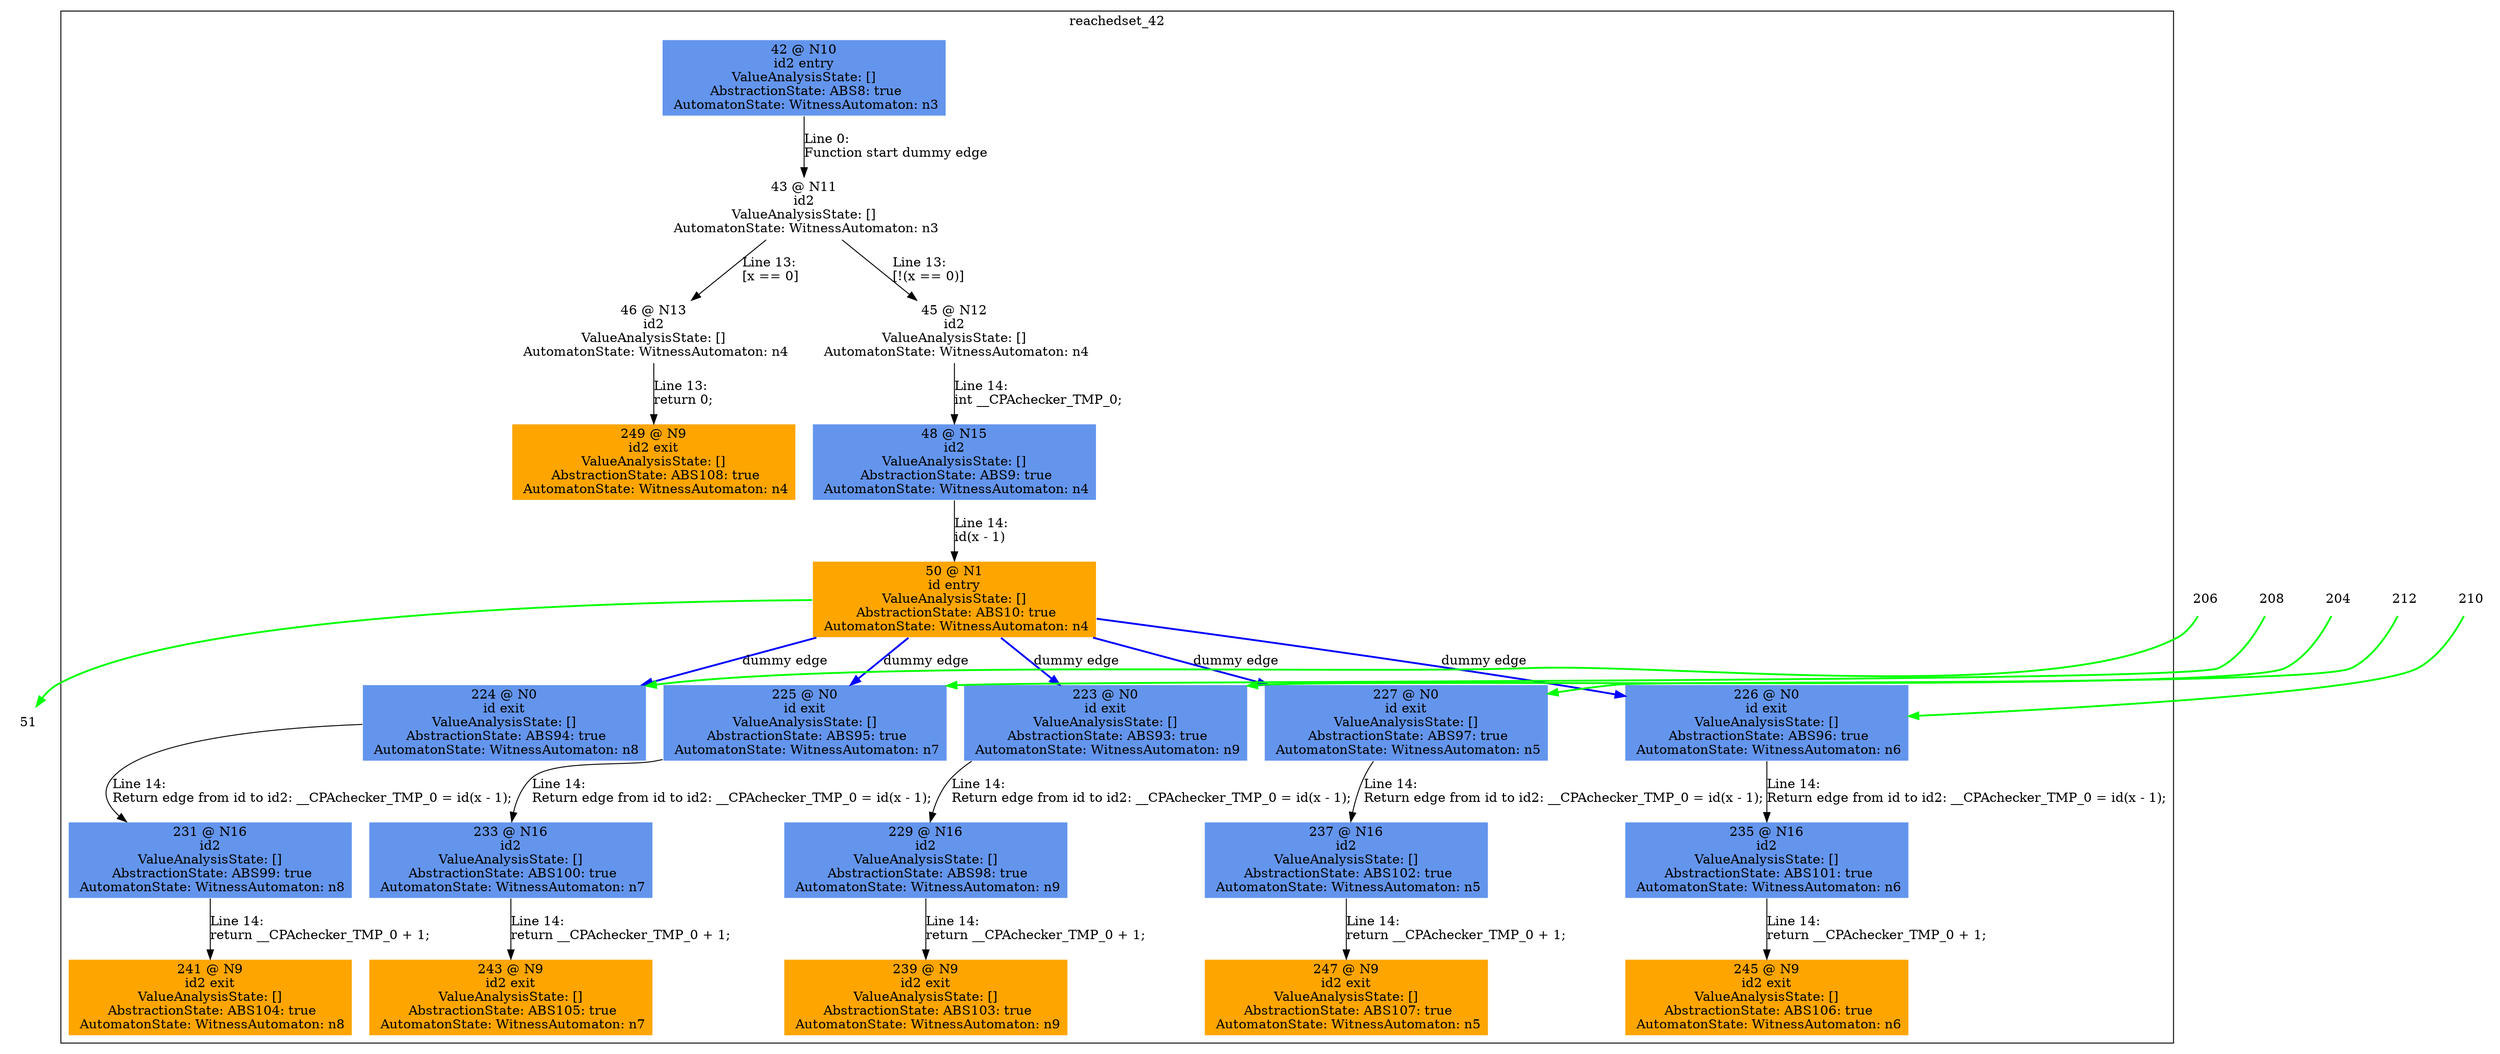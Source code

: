 digraph ARG {
node [style="filled" shape="box" color="white"]
subgraph cluster_42 {
label="reachedset_42"
42 [fillcolor="cornflowerblue" label="42 @ N10\nid2 entry\nValueAnalysisState: []\n AbstractionState: ABS8: true\n AutomatonState: WitnessAutomaton: n3\n" id="42"]
43 [label="43 @ N11\nid2\nValueAnalysisState: []\n AutomatonState: WitnessAutomaton: n3\n" id="43"]
46 [label="46 @ N13\nid2\nValueAnalysisState: []\n AutomatonState: WitnessAutomaton: n4\n" id="46"]
249 [fillcolor="orange" label="249 @ N9\nid2 exit\nValueAnalysisState: []\n AbstractionState: ABS108: true\n AutomatonState: WitnessAutomaton: n4\n" id="249"]
45 [label="45 @ N12\nid2\nValueAnalysisState: []\n AutomatonState: WitnessAutomaton: n4\n" id="45"]
48 [fillcolor="cornflowerblue" label="48 @ N15\nid2\nValueAnalysisState: []\n AbstractionState: ABS9: true\n AutomatonState: WitnessAutomaton: n4\n" id="48"]
50 [fillcolor="orange" label="50 @ N1\nid entry\nValueAnalysisState: []\n AbstractionState: ABS10: true\n AutomatonState: WitnessAutomaton: n4\n" id="50"]
227 [fillcolor="cornflowerblue" label="227 @ N0\nid exit\nValueAnalysisState: []\n AbstractionState: ABS97: true\n AutomatonState: WitnessAutomaton: n5\n" id="227"]
237 [fillcolor="cornflowerblue" label="237 @ N16\nid2\nValueAnalysisState: []\n AbstractionState: ABS102: true\n AutomatonState: WitnessAutomaton: n5\n" id="237"]
247 [fillcolor="orange" label="247 @ N9\nid2 exit\nValueAnalysisState: []\n AbstractionState: ABS107: true\n AutomatonState: WitnessAutomaton: n5\n" id="247"]
226 [fillcolor="cornflowerblue" label="226 @ N0\nid exit\nValueAnalysisState: []\n AbstractionState: ABS96: true\n AutomatonState: WitnessAutomaton: n6\n" id="226"]
235 [fillcolor="cornflowerblue" label="235 @ N16\nid2\nValueAnalysisState: []\n AbstractionState: ABS101: true\n AutomatonState: WitnessAutomaton: n6\n" id="235"]
245 [fillcolor="orange" label="245 @ N9\nid2 exit\nValueAnalysisState: []\n AbstractionState: ABS106: true\n AutomatonState: WitnessAutomaton: n6\n" id="245"]
225 [fillcolor="cornflowerblue" label="225 @ N0\nid exit\nValueAnalysisState: []\n AbstractionState: ABS95: true\n AutomatonState: WitnessAutomaton: n7\n" id="225"]
233 [fillcolor="cornflowerblue" label="233 @ N16\nid2\nValueAnalysisState: []\n AbstractionState: ABS100: true\n AutomatonState: WitnessAutomaton: n7\n" id="233"]
243 [fillcolor="orange" label="243 @ N9\nid2 exit\nValueAnalysisState: []\n AbstractionState: ABS105: true\n AutomatonState: WitnessAutomaton: n7\n" id="243"]
224 [fillcolor="cornflowerblue" label="224 @ N0\nid exit\nValueAnalysisState: []\n AbstractionState: ABS94: true\n AutomatonState: WitnessAutomaton: n8\n" id="224"]
231 [fillcolor="cornflowerblue" label="231 @ N16\nid2\nValueAnalysisState: []\n AbstractionState: ABS99: true\n AutomatonState: WitnessAutomaton: n8\n" id="231"]
241 [fillcolor="orange" label="241 @ N9\nid2 exit\nValueAnalysisState: []\n AbstractionState: ABS104: true\n AutomatonState: WitnessAutomaton: n8\n" id="241"]
223 [fillcolor="cornflowerblue" label="223 @ N0\nid exit\nValueAnalysisState: []\n AbstractionState: ABS93: true\n AutomatonState: WitnessAutomaton: n9\n" id="223"]
229 [fillcolor="cornflowerblue" label="229 @ N16\nid2\nValueAnalysisState: []\n AbstractionState: ABS98: true\n AutomatonState: WitnessAutomaton: n9\n" id="229"]
239 [fillcolor="orange" label="239 @ N9\nid2 exit\nValueAnalysisState: []\n AbstractionState: ABS103: true\n AutomatonState: WitnessAutomaton: n9\n" id="239"]
42 -> 43 [label="Line 0: \lFunction start dummy edge\l" id="42 -> 43"]
43 -> 45 [label="Line 13: \l[!(x == 0)]\l" id="43 -> 45"]
43 -> 46 [label="Line 13: \l[x == 0]\l" id="43 -> 46"]
46 -> 249 [label="Line 13: \lreturn 0;\l" id="46 -> 249"]
45 -> 48 [label="Line 14: \lint __CPAchecker_TMP_0;\l" id="45 -> 48"]
48 -> 50 [label="Line 14: \lid(x - 1)\l" id="48 -> 50"]
50 -> 223 [style="bold" color="blue" label="dummy edge" id="50 -> 223"]
50 -> 224 [style="bold" color="blue" label="dummy edge" id="50 -> 224"]
50 -> 225 [style="bold" color="blue" label="dummy edge" id="50 -> 225"]
50 -> 226 [style="bold" color="blue" label="dummy edge" id="50 -> 226"]
50 -> 227 [style="bold" color="blue" label="dummy edge" id="50 -> 227"]
227 -> 237 [label="Line 14: \lReturn edge from id to id2: __CPAchecker_TMP_0 = id(x - 1);\l" id="227 -> 237"]
237 -> 247 [label="Line 14: \lreturn __CPAchecker_TMP_0 + 1;\l" id="237 -> 247"]
226 -> 235 [label="Line 14: \lReturn edge from id to id2: __CPAchecker_TMP_0 = id(x - 1);\l" id="226 -> 235"]
235 -> 245 [label="Line 14: \lreturn __CPAchecker_TMP_0 + 1;\l" id="235 -> 245"]
225 -> 233 [label="Line 14: \lReturn edge from id to id2: __CPAchecker_TMP_0 = id(x - 1);\l" id="225 -> 233"]
233 -> 243 [label="Line 14: \lreturn __CPAchecker_TMP_0 + 1;\l" id="233 -> 243"]
224 -> 231 [label="Line 14: \lReturn edge from id to id2: __CPAchecker_TMP_0 = id(x - 1);\l" id="224 -> 231"]
231 -> 241 [label="Line 14: \lreturn __CPAchecker_TMP_0 + 1;\l" id="231 -> 241"]
223 -> 229 [label="Line 14: \lReturn edge from id to id2: __CPAchecker_TMP_0 = id(x - 1);\l" id="223 -> 229"]
229 -> 239 [label="Line 14: \lreturn __CPAchecker_TMP_0 + 1;\l" id="229 -> 239"]
}
208 -> 225 [color=green style=bold]
204 -> 223 [color=green style=bold]
50 -> 51 [color=green style=bold]
206 -> 224 [color=green style=bold]
212 -> 227 [color=green style=bold]
210 -> 226 [color=green style=bold]
}
